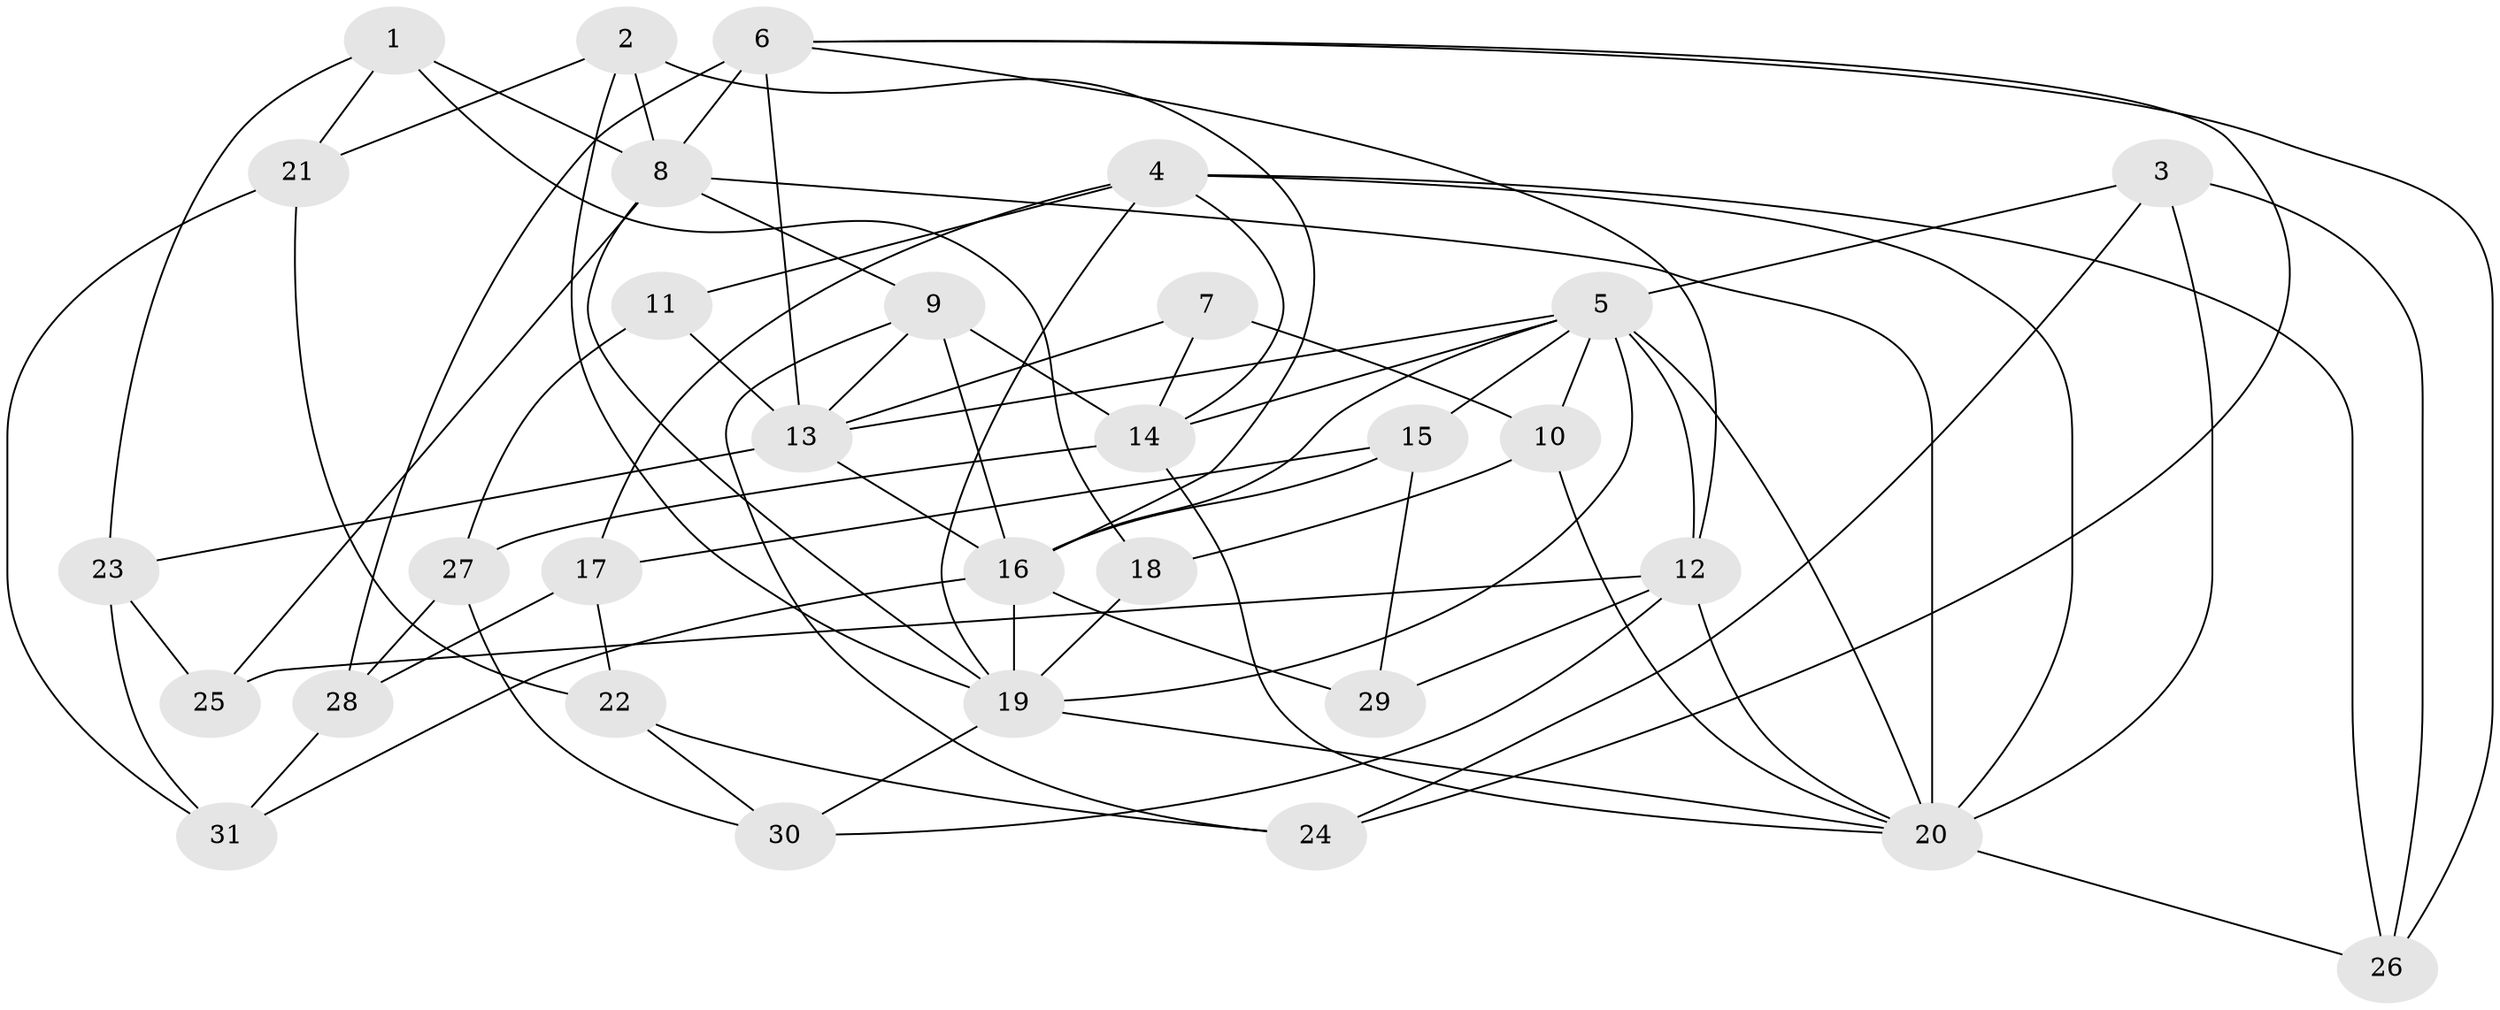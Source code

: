 // original degree distribution, {4: 1.0}
// Generated by graph-tools (version 1.1) at 2025/37/03/09/25 02:37:53]
// undirected, 31 vertices, 76 edges
graph export_dot {
graph [start="1"]
  node [color=gray90,style=filled];
  1;
  2;
  3;
  4;
  5;
  6;
  7;
  8;
  9;
  10;
  11;
  12;
  13;
  14;
  15;
  16;
  17;
  18;
  19;
  20;
  21;
  22;
  23;
  24;
  25;
  26;
  27;
  28;
  29;
  30;
  31;
  1 -- 8 [weight=1.0];
  1 -- 18 [weight=1.0];
  1 -- 21 [weight=1.0];
  1 -- 23 [weight=1.0];
  2 -- 8 [weight=1.0];
  2 -- 16 [weight=1.0];
  2 -- 19 [weight=1.0];
  2 -- 21 [weight=1.0];
  3 -- 5 [weight=1.0];
  3 -- 20 [weight=1.0];
  3 -- 24 [weight=1.0];
  3 -- 26 [weight=1.0];
  4 -- 11 [weight=2.0];
  4 -- 14 [weight=1.0];
  4 -- 17 [weight=1.0];
  4 -- 19 [weight=1.0];
  4 -- 20 [weight=2.0];
  4 -- 26 [weight=1.0];
  5 -- 10 [weight=1.0];
  5 -- 12 [weight=1.0];
  5 -- 13 [weight=1.0];
  5 -- 14 [weight=1.0];
  5 -- 15 [weight=1.0];
  5 -- 16 [weight=1.0];
  5 -- 19 [weight=2.0];
  5 -- 20 [weight=1.0];
  6 -- 8 [weight=1.0];
  6 -- 12 [weight=1.0];
  6 -- 13 [weight=3.0];
  6 -- 24 [weight=1.0];
  6 -- 26 [weight=1.0];
  6 -- 28 [weight=1.0];
  7 -- 10 [weight=1.0];
  7 -- 13 [weight=2.0];
  7 -- 14 [weight=1.0];
  8 -- 9 [weight=2.0];
  8 -- 19 [weight=2.0];
  8 -- 20 [weight=3.0];
  8 -- 25 [weight=2.0];
  9 -- 13 [weight=1.0];
  9 -- 14 [weight=1.0];
  9 -- 16 [weight=1.0];
  9 -- 24 [weight=1.0];
  10 -- 18 [weight=1.0];
  10 -- 20 [weight=1.0];
  11 -- 13 [weight=1.0];
  11 -- 27 [weight=1.0];
  12 -- 20 [weight=1.0];
  12 -- 25 [weight=1.0];
  12 -- 29 [weight=1.0];
  12 -- 30 [weight=1.0];
  13 -- 16 [weight=1.0];
  13 -- 23 [weight=1.0];
  14 -- 20 [weight=1.0];
  14 -- 27 [weight=1.0];
  15 -- 16 [weight=1.0];
  15 -- 17 [weight=1.0];
  15 -- 29 [weight=1.0];
  16 -- 19 [weight=2.0];
  16 -- 29 [weight=2.0];
  16 -- 31 [weight=1.0];
  17 -- 22 [weight=1.0];
  17 -- 28 [weight=1.0];
  18 -- 19 [weight=2.0];
  19 -- 20 [weight=1.0];
  19 -- 30 [weight=1.0];
  20 -- 26 [weight=1.0];
  21 -- 22 [weight=1.0];
  21 -- 31 [weight=1.0];
  22 -- 24 [weight=1.0];
  22 -- 30 [weight=1.0];
  23 -- 25 [weight=1.0];
  23 -- 31 [weight=1.0];
  27 -- 28 [weight=1.0];
  27 -- 30 [weight=1.0];
  28 -- 31 [weight=1.0];
}
